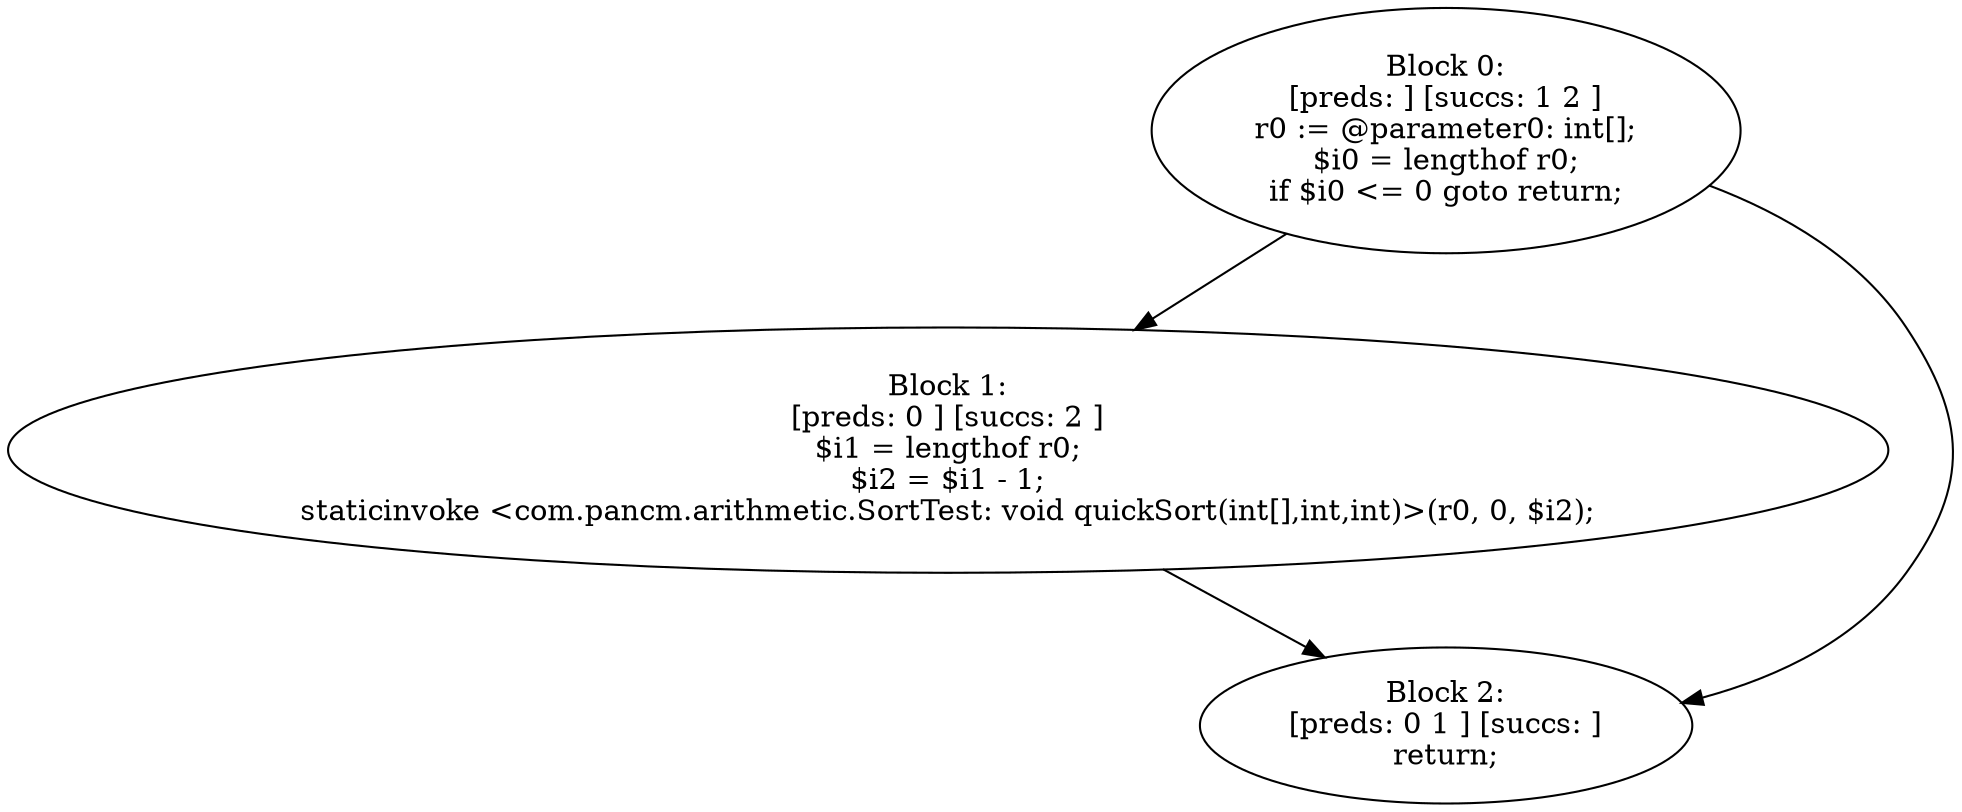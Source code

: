 digraph "unitGraph" {
    "Block 0:
[preds: ] [succs: 1 2 ]
r0 := @parameter0: int[];
$i0 = lengthof r0;
if $i0 <= 0 goto return;
"
    "Block 1:
[preds: 0 ] [succs: 2 ]
$i1 = lengthof r0;
$i2 = $i1 - 1;
staticinvoke <com.pancm.arithmetic.SortTest: void quickSort(int[],int,int)>(r0, 0, $i2);
"
    "Block 2:
[preds: 0 1 ] [succs: ]
return;
"
    "Block 0:
[preds: ] [succs: 1 2 ]
r0 := @parameter0: int[];
$i0 = lengthof r0;
if $i0 <= 0 goto return;
"->"Block 1:
[preds: 0 ] [succs: 2 ]
$i1 = lengthof r0;
$i2 = $i1 - 1;
staticinvoke <com.pancm.arithmetic.SortTest: void quickSort(int[],int,int)>(r0, 0, $i2);
";
    "Block 0:
[preds: ] [succs: 1 2 ]
r0 := @parameter0: int[];
$i0 = lengthof r0;
if $i0 <= 0 goto return;
"->"Block 2:
[preds: 0 1 ] [succs: ]
return;
";
    "Block 1:
[preds: 0 ] [succs: 2 ]
$i1 = lengthof r0;
$i2 = $i1 - 1;
staticinvoke <com.pancm.arithmetic.SortTest: void quickSort(int[],int,int)>(r0, 0, $i2);
"->"Block 2:
[preds: 0 1 ] [succs: ]
return;
";
}
